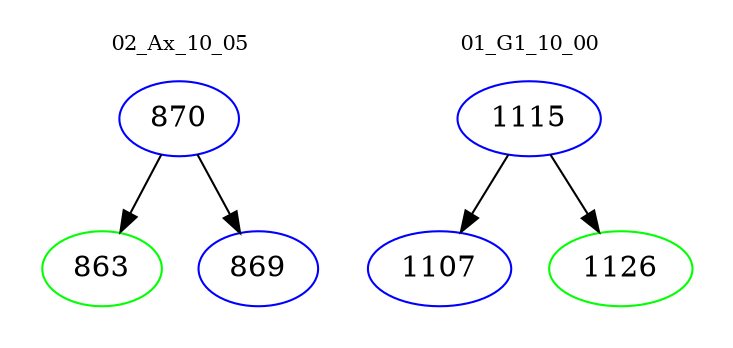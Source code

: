 digraph{
subgraph cluster_0 {
color = white
label = "02_Ax_10_05";
fontsize=10;
T0_870 [label="870", color="blue"]
T0_870 -> T0_863 [color="black"]
T0_863 [label="863", color="green"]
T0_870 -> T0_869 [color="black"]
T0_869 [label="869", color="blue"]
}
subgraph cluster_1 {
color = white
label = "01_G1_10_00";
fontsize=10;
T1_1115 [label="1115", color="blue"]
T1_1115 -> T1_1107 [color="black"]
T1_1107 [label="1107", color="blue"]
T1_1115 -> T1_1126 [color="black"]
T1_1126 [label="1126", color="green"]
}
}
